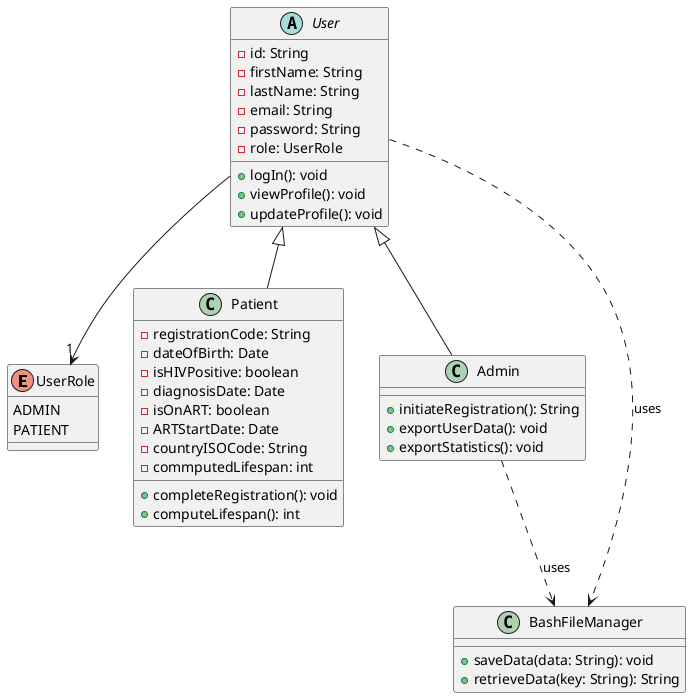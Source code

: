 ' @startuml Life Span Pregnosis Class Diagrams

' class User {
'   - String firstName
'   - String lastName
'   - String email
'   - String password
'   - String role
'   + logIn(): void
'   + viewProfile(): void
'   + updateProfile(): void
' }

' class Admin {
'   + initiateRegistration(): void
'   + exportUserData(): void
'   + exportStatistics(): void
' }

' class Patient {
'   - Date dateOfBirth
'   - String registrationCode
'   - boolean isHIVPositive
'   - Date diagnosisDate
'   - boolean isOnART
'   - Date ARTStartDate
'   - String countryISOCode
'   + computeLifespan(): void
' }

' User <|-- Admin
' User <|-- Patient

' @enduml


@startuml Life Prognosis App - Class Diagram

enum UserRole {
  ADMIN
  PATIENT
}

abstract User {
  -id: String
  -firstName: String
  -lastName: String
  -email: String
  -password: String
  -role: UserRole
  + logIn(): void
  + viewProfile(): void
  + updateProfile(): void
}

class Patient {
  -registrationCode: String
  -dateOfBirth: Date
  -isHIVPositive: boolean
  -diagnosisDate: Date
  -isOnART: boolean
  -ARTStartDate: Date
  -countryISOCode: String
  -commputedLifespan: int
  +completeRegistration(): void
  +computeLifespan(): int
}

class Admin {
  +initiateRegistration(): String
  +exportUserData(): void
  +exportStatistics(): void
}


class BashFileManager {
  +saveData(data: String): void
  +retrieveData(key: String): String
}

User <|-- Patient
User <|-- Admin
User --> "1" UserRole
User ..> BashFileManager : uses
Admin ..> BashFileManager : uses

@enduml

